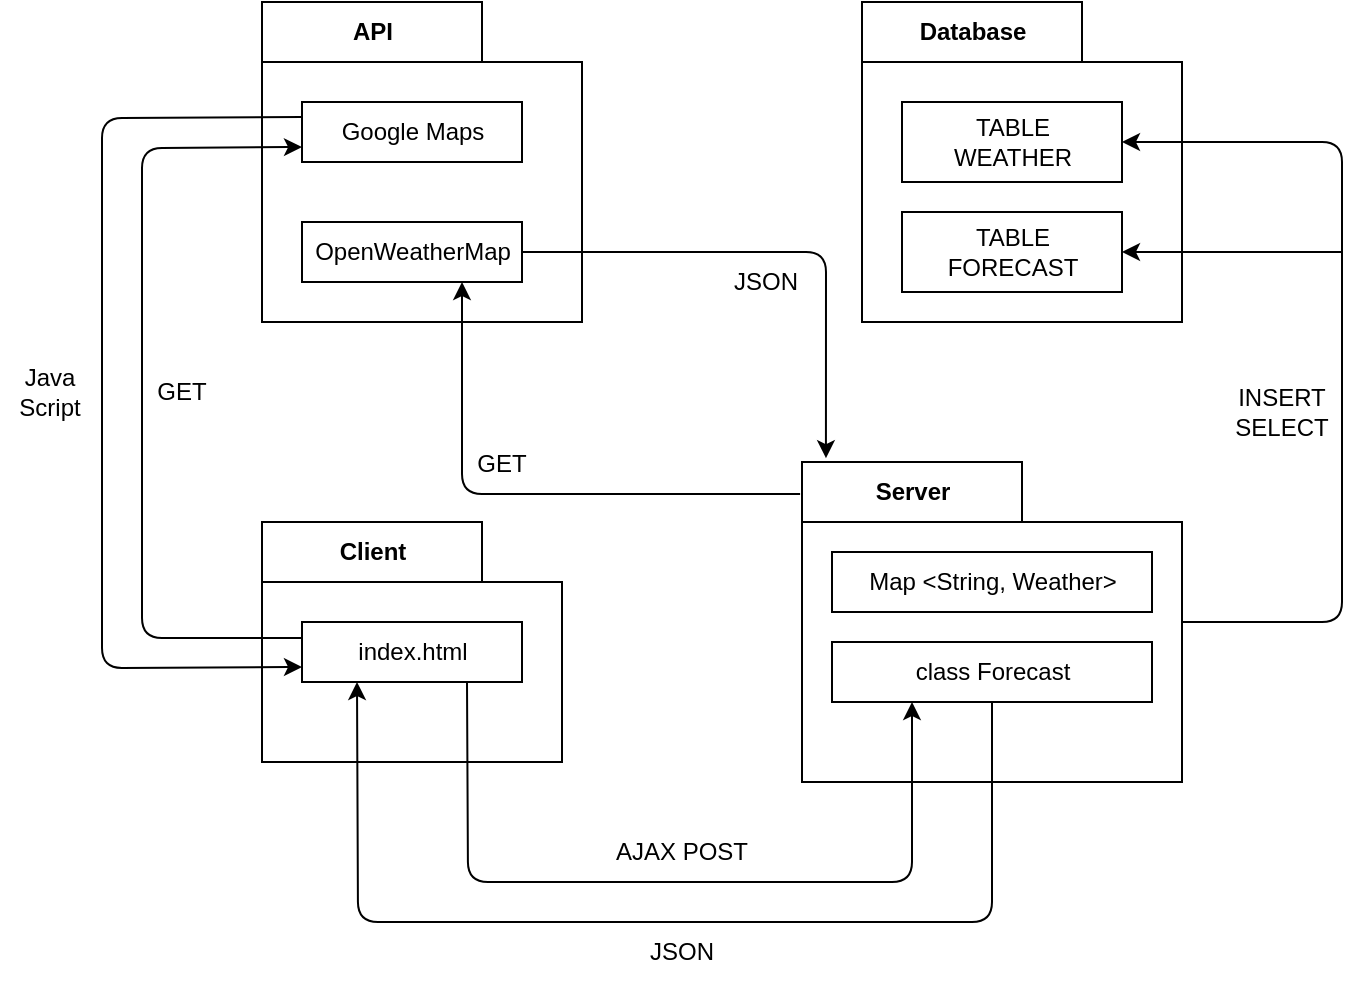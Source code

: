 <mxfile>
    <diagram id="068oyaUkRdceqvpqKm6P" name="Page-1">
        <mxGraphModel dx="1137" dy="595" grid="1" gridSize="10" guides="1" tooltips="1" connect="1" arrows="1" fold="1" page="1" pageScale="1" pageWidth="850" pageHeight="1100" math="0" shadow="0">
            <root>
                <mxCell id="0"/>
                <mxCell id="1" parent="0"/>
                <mxCell id="14" value="Server" style="shape=folder;fontStyle=1;tabWidth=110;tabHeight=30;tabPosition=left;html=1;boundedLbl=1;labelInHeader=1;container=1;collapsible=0;recursiveResize=0;" parent="1" vertex="1">
                    <mxGeometry x="470" y="280" width="190" height="160" as="geometry"/>
                </mxCell>
                <mxCell id="15" value="Map &amp;lt;String, Weather&amp;gt;" style="html=1;" parent="14" vertex="1">
                    <mxGeometry width="160" height="30" relative="1" as="geometry">
                        <mxPoint x="15" y="45" as="offset"/>
                    </mxGeometry>
                </mxCell>
                <mxCell id="23" value="class Forecast" style="html=1;" parent="14" vertex="1">
                    <mxGeometry x="15" y="90" width="160" height="30" as="geometry"/>
                </mxCell>
                <mxCell id="3" value="API" style="shape=folder;fontStyle=1;tabWidth=110;tabHeight=30;tabPosition=left;html=1;boundedLbl=1;labelInHeader=1;container=1;collapsible=0;recursiveResize=0;" parent="1" vertex="1">
                    <mxGeometry x="200" y="50" width="160" height="160" as="geometry"/>
                </mxCell>
                <mxCell id="4" value="Google Maps" style="html=1;" parent="3" vertex="1">
                    <mxGeometry width="110" height="30" relative="1" as="geometry">
                        <mxPoint x="20" y="50" as="offset"/>
                    </mxGeometry>
                </mxCell>
                <mxCell id="10" value="OpenWeatherMap" style="html=1;" parent="3" vertex="1">
                    <mxGeometry x="20" y="110" width="110" height="30" as="geometry"/>
                </mxCell>
                <mxCell id="7" value="Database" style="shape=folder;fontStyle=1;tabWidth=110;tabHeight=30;tabPosition=left;html=1;boundedLbl=1;labelInHeader=1;container=1;collapsible=0;recursiveResize=0;" parent="1" vertex="1">
                    <mxGeometry x="500" y="50" width="160" height="160" as="geometry"/>
                </mxCell>
                <mxCell id="8" value="TABLE&lt;br&gt;WEATHER" style="html=1;" parent="7" vertex="1">
                    <mxGeometry width="110" height="40" relative="1" as="geometry">
                        <mxPoint x="20" y="50" as="offset"/>
                    </mxGeometry>
                </mxCell>
                <mxCell id="22" value="TABLE&lt;br&gt;FORECAST" style="html=1;" parent="7" vertex="1">
                    <mxGeometry x="20" y="105" width="110" height="40" as="geometry"/>
                </mxCell>
                <mxCell id="12" value="Client" style="shape=folder;fontStyle=1;tabWidth=110;tabHeight=30;tabPosition=left;html=1;boundedLbl=1;labelInHeader=1;container=1;collapsible=0;recursiveResize=0;" parent="1" vertex="1">
                    <mxGeometry x="200" y="310" width="150" height="120" as="geometry"/>
                </mxCell>
                <mxCell id="13" value="index.html" style="html=1;" parent="12" vertex="1">
                    <mxGeometry width="110" height="30" relative="1" as="geometry">
                        <mxPoint x="20" y="50" as="offset"/>
                    </mxGeometry>
                </mxCell>
                <mxCell id="33" style="edgeStyle=none;html=1;exitX=0.75;exitY=1;exitDx=0;exitDy=0;entryX=0.25;entryY=1;entryDx=0;entryDy=0;" parent="12" source="13" target="23" edge="1">
                    <mxGeometry relative="1" as="geometry">
                        <Array as="points">
                            <mxPoint x="103" y="180"/>
                            <mxPoint x="325" y="180"/>
                        </Array>
                    </mxGeometry>
                </mxCell>
                <mxCell id="18" style="edgeStyle=none;html=1;exitX=1;exitY=0.5;exitDx=0;exitDy=0;entryX=1;entryY=0.5;entryDx=0;entryDy=0;exitPerimeter=0;" parent="1" source="14" target="8" edge="1">
                    <mxGeometry relative="1" as="geometry">
                        <mxPoint x="740" y="110" as="targetPoint"/>
                        <Array as="points">
                            <mxPoint x="740" y="360"/>
                            <mxPoint x="740" y="120"/>
                        </Array>
                    </mxGeometry>
                </mxCell>
                <mxCell id="19" value="INSERT&lt;br&gt;SELECT" style="text;strokeColor=none;align=center;fillColor=none;html=1;verticalAlign=middle;whiteSpace=wrap;rounded=0;rotation=0;" parent="1" vertex="1">
                    <mxGeometry x="670" y="240" width="80" height="30" as="geometry"/>
                </mxCell>
                <mxCell id="27" style="edgeStyle=none;html=1;entryX=1;entryY=0.5;entryDx=0;entryDy=0;" parent="1" target="22" edge="1">
                    <mxGeometry relative="1" as="geometry">
                        <mxPoint x="740" y="175" as="targetPoint"/>
                        <mxPoint x="740" y="175" as="sourcePoint"/>
                    </mxGeometry>
                </mxCell>
                <mxCell id="28" style="edgeStyle=none;html=1;entryX=0;entryY=0.75;entryDx=0;entryDy=0;" parent="1" target="4" edge="1">
                    <mxGeometry relative="1" as="geometry">
                        <mxPoint x="120" y="110" as="targetPoint"/>
                        <Array as="points">
                            <mxPoint x="140" y="368"/>
                            <mxPoint x="140" y="123"/>
                        </Array>
                        <mxPoint x="220" y="368" as="sourcePoint"/>
                    </mxGeometry>
                </mxCell>
                <mxCell id="29" value="GET" style="text;strokeColor=none;align=center;fillColor=none;html=1;verticalAlign=middle;whiteSpace=wrap;rounded=0;rotation=0;" parent="1" vertex="1">
                    <mxGeometry x="140" y="230" width="40" height="30" as="geometry"/>
                </mxCell>
                <mxCell id="34" value="AJAX POST" style="text;strokeColor=none;align=center;fillColor=none;html=1;verticalAlign=middle;whiteSpace=wrap;rounded=0;rotation=0;" parent="1" vertex="1">
                    <mxGeometry x="370" y="460" width="80" height="30" as="geometry"/>
                </mxCell>
                <mxCell id="35" style="edgeStyle=none;html=1;exitX=-0.005;exitY=0.1;exitDx=0;exitDy=0;exitPerimeter=0;" edge="1" parent="1" source="14">
                    <mxGeometry relative="1" as="geometry">
                        <mxPoint x="300" y="190" as="targetPoint"/>
                        <Array as="points">
                            <mxPoint x="300" y="296"/>
                        </Array>
                    </mxGeometry>
                </mxCell>
                <mxCell id="36" value="GET" style="text;strokeColor=none;align=center;fillColor=none;html=1;verticalAlign=middle;whiteSpace=wrap;rounded=0;rotation=0;" vertex="1" parent="1">
                    <mxGeometry x="300" y="266" width="40" height="30" as="geometry"/>
                </mxCell>
                <mxCell id="37" style="edgeStyle=none;html=1;exitX=1;exitY=0.5;exitDx=0;exitDy=0;entryX=0.063;entryY=-0.012;entryDx=0;entryDy=0;entryPerimeter=0;" edge="1" parent="1" source="10" target="14">
                    <mxGeometry relative="1" as="geometry">
                        <Array as="points">
                            <mxPoint x="482" y="175"/>
                        </Array>
                    </mxGeometry>
                </mxCell>
                <mxCell id="38" value="JSON" style="text;strokeColor=none;align=center;fillColor=none;html=1;verticalAlign=middle;whiteSpace=wrap;rounded=0;rotation=0;" vertex="1" parent="1">
                    <mxGeometry x="422" y="175" width="60" height="30" as="geometry"/>
                </mxCell>
                <mxCell id="40" style="edgeStyle=none;html=1;exitX=0.5;exitY=1;exitDx=0;exitDy=0;entryX=0.25;entryY=1;entryDx=0;entryDy=0;" edge="1" parent="1" source="23" target="13">
                    <mxGeometry relative="1" as="geometry">
                        <mxPoint x="565" y="510" as="targetPoint"/>
                        <Array as="points">
                            <mxPoint x="565" y="510"/>
                            <mxPoint x="248" y="510"/>
                        </Array>
                    </mxGeometry>
                </mxCell>
                <mxCell id="41" value="JSON" style="text;strokeColor=none;align=center;fillColor=none;html=1;verticalAlign=middle;whiteSpace=wrap;rounded=0;rotation=0;" vertex="1" parent="1">
                    <mxGeometry x="370" y="510" width="80" height="30" as="geometry"/>
                </mxCell>
                <mxCell id="43" style="edgeStyle=none;html=1;exitX=0;exitY=0.25;exitDx=0;exitDy=0;entryX=0;entryY=0.75;entryDx=0;entryDy=0;" edge="1" parent="1" source="4" target="13">
                    <mxGeometry relative="1" as="geometry">
                        <mxPoint x="120" y="360" as="targetPoint"/>
                        <Array as="points">
                            <mxPoint x="120" y="108"/>
                            <mxPoint x="120" y="383"/>
                        </Array>
                    </mxGeometry>
                </mxCell>
                <mxCell id="44" value="Java&lt;br&gt;Script" style="text;strokeColor=none;align=center;fillColor=none;html=1;verticalAlign=middle;whiteSpace=wrap;rounded=0;rotation=0;" vertex="1" parent="1">
                    <mxGeometry x="69" y="230" width="50" height="30" as="geometry"/>
                </mxCell>
            </root>
        </mxGraphModel>
    </diagram>
</mxfile>